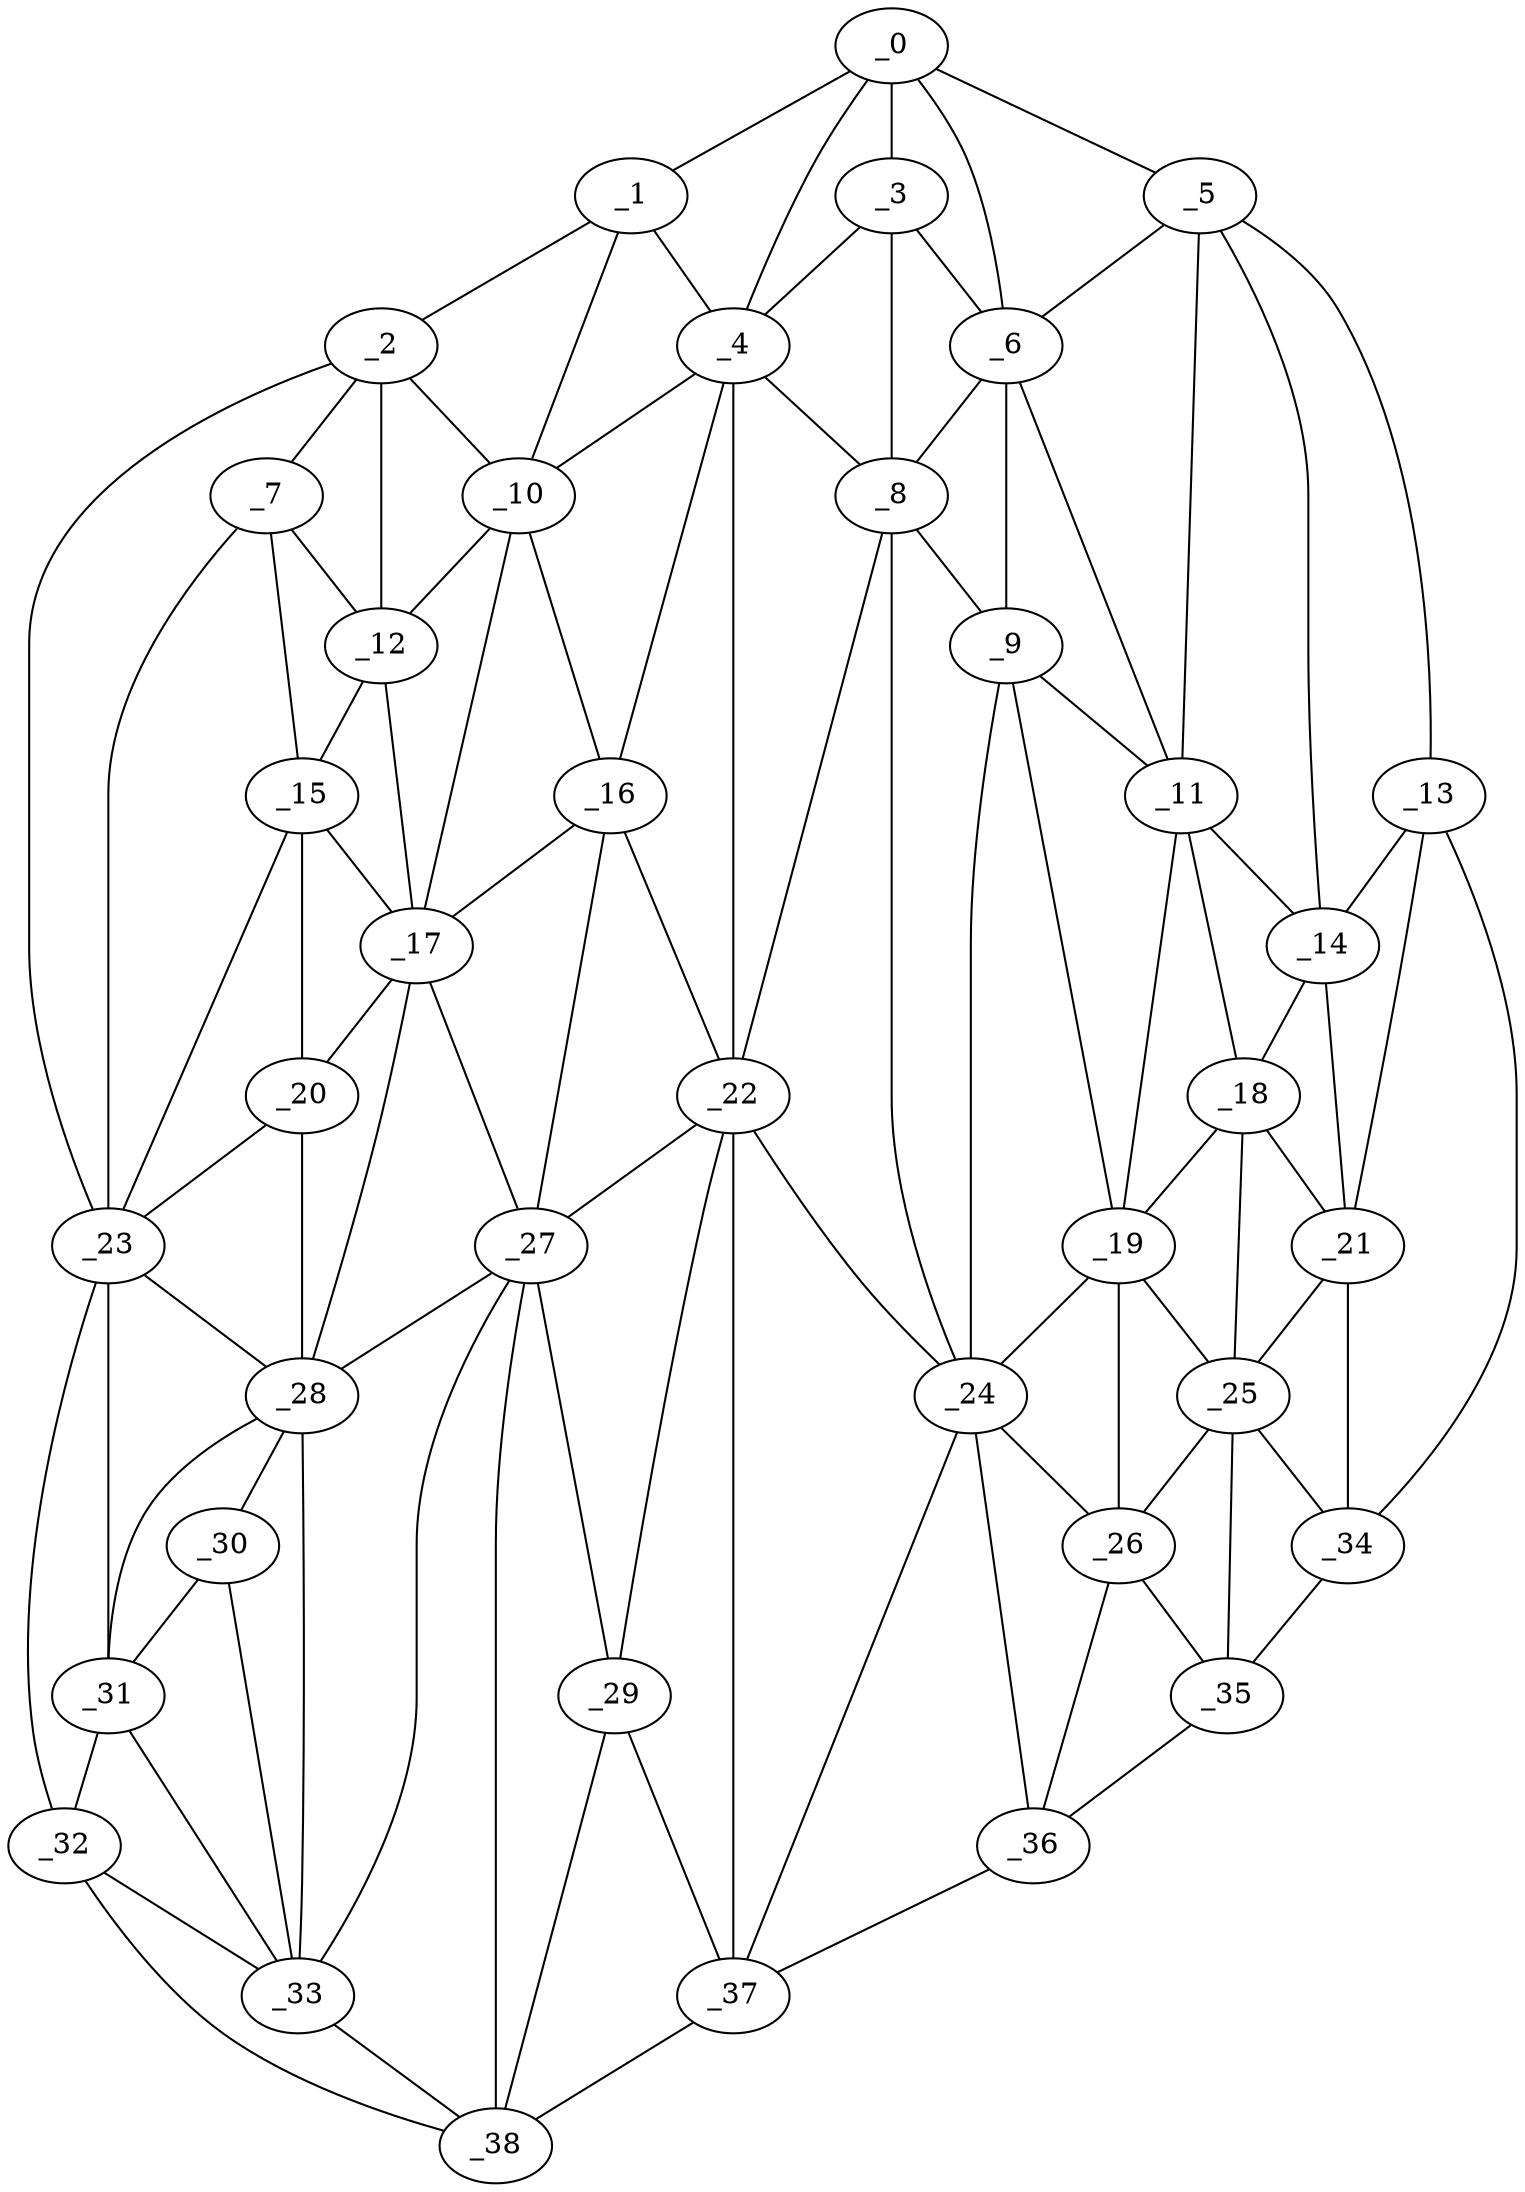 graph "obj62__15.gxl" {
	_0	 [x=38,
		y=8];
	_1	 [x=43,
		y=88];
	_0 -- _1	 [valence=1];
	_3	 [x=49,
		y=40];
	_0 -- _3	 [valence=2];
	_4	 [x=49,
		y=65];
	_0 -- _4	 [valence=2];
	_5	 [x=50,
		y=3];
	_0 -- _5	 [valence=1];
	_6	 [x=50,
		y=30];
	_0 -- _6	 [valence=1];
	_2	 [x=48,
		y=90];
	_1 -- _2	 [valence=1];
	_1 -- _4	 [valence=2];
	_10	 [x=57,
		y=77];
	_1 -- _10	 [valence=2];
	_7	 [x=53,
		y=91];
	_2 -- _7	 [valence=1];
	_2 -- _10	 [valence=1];
	_12	 [x=59,
		y=83];
	_2 -- _12	 [valence=2];
	_23	 [x=82,
		y=100];
	_2 -- _23	 [valence=1];
	_3 -- _4	 [valence=1];
	_3 -- _6	 [valence=1];
	_8	 [x=54,
		y=40];
	_3 -- _8	 [valence=2];
	_4 -- _8	 [valence=1];
	_4 -- _10	 [valence=1];
	_16	 [x=68,
		y=74];
	_4 -- _16	 [valence=2];
	_22	 [x=81,
		y=55];
	_4 -- _22	 [valence=2];
	_5 -- _6	 [valence=2];
	_11	 [x=58,
		y=27];
	_5 -- _11	 [valence=2];
	_13	 [x=63,
		y=4];
	_5 -- _13	 [valence=1];
	_14	 [x=67,
		y=12];
	_5 -- _14	 [valence=2];
	_6 -- _8	 [valence=2];
	_9	 [x=57,
		y=35];
	_6 -- _9	 [valence=2];
	_6 -- _11	 [valence=2];
	_7 -- _12	 [valence=2];
	_15	 [x=67,
		y=92];
	_7 -- _15	 [valence=2];
	_7 -- _23	 [valence=1];
	_8 -- _9	 [valence=1];
	_8 -- _22	 [valence=2];
	_24	 [x=84,
		y=45];
	_8 -- _24	 [valence=2];
	_9 -- _11	 [valence=2];
	_19	 [x=73,
		y=27];
	_9 -- _19	 [valence=2];
	_9 -- _24	 [valence=2];
	_10 -- _12	 [valence=2];
	_10 -- _16	 [valence=2];
	_17	 [x=69,
		y=80];
	_10 -- _17	 [valence=2];
	_11 -- _14	 [valence=2];
	_18	 [x=73,
		y=23];
	_11 -- _18	 [valence=2];
	_11 -- _19	 [valence=2];
	_12 -- _15	 [valence=1];
	_12 -- _17	 [valence=2];
	_13 -- _14	 [valence=1];
	_21	 [x=80,
		y=17];
	_13 -- _21	 [valence=2];
	_34	 [x=93,
		y=13];
	_13 -- _34	 [valence=1];
	_14 -- _18	 [valence=2];
	_14 -- _21	 [valence=2];
	_15 -- _17	 [valence=2];
	_20	 [x=74,
		y=93];
	_15 -- _20	 [valence=2];
	_15 -- _23	 [valence=2];
	_16 -- _17	 [valence=1];
	_16 -- _22	 [valence=2];
	_27	 [x=87,
		y=75];
	_16 -- _27	 [valence=2];
	_17 -- _20	 [valence=2];
	_17 -- _27	 [valence=2];
	_28	 [x=87,
		y=88];
	_17 -- _28	 [valence=2];
	_18 -- _19	 [valence=2];
	_18 -- _21	 [valence=2];
	_25	 [x=85,
		y=28];
	_18 -- _25	 [valence=1];
	_19 -- _24	 [valence=2];
	_19 -- _25	 [valence=2];
	_26	 [x=87,
		y=41];
	_19 -- _26	 [valence=2];
	_20 -- _23	 [valence=2];
	_20 -- _28	 [valence=2];
	_21 -- _25	 [valence=2];
	_21 -- _34	 [valence=1];
	_22 -- _24	 [valence=1];
	_22 -- _27	 [valence=2];
	_29	 [x=91,
		y=62];
	_22 -- _29	 [valence=1];
	_37	 [x=95,
		y=56];
	_22 -- _37	 [valence=1];
	_23 -- _28	 [valence=2];
	_31	 [x=91,
		y=91];
	_23 -- _31	 [valence=1];
	_32	 [x=91,
		y=102];
	_23 -- _32	 [valence=1];
	_24 -- _26	 [valence=2];
	_36	 [x=95,
		y=45];
	_24 -- _36	 [valence=2];
	_24 -- _37	 [valence=2];
	_25 -- _26	 [valence=2];
	_25 -- _34	 [valence=2];
	_35	 [x=95,
		y=37];
	_25 -- _35	 [valence=1];
	_26 -- _35	 [valence=2];
	_26 -- _36	 [valence=1];
	_27 -- _28	 [valence=2];
	_27 -- _29	 [valence=2];
	_33	 [x=92,
		y=82];
	_27 -- _33	 [valence=2];
	_38	 [x=95,
		y=67];
	_27 -- _38	 [valence=1];
	_30	 [x=91,
		y=86];
	_28 -- _30	 [valence=1];
	_28 -- _31	 [valence=2];
	_28 -- _33	 [valence=2];
	_29 -- _37	 [valence=2];
	_29 -- _38	 [valence=1];
	_30 -- _31	 [valence=2];
	_30 -- _33	 [valence=2];
	_31 -- _32	 [valence=2];
	_31 -- _33	 [valence=2];
	_32 -- _33	 [valence=2];
	_32 -- _38	 [valence=1];
	_33 -- _38	 [valence=2];
	_34 -- _35	 [valence=1];
	_35 -- _36	 [valence=1];
	_36 -- _37	 [valence=1];
	_37 -- _38	 [valence=1];
}

